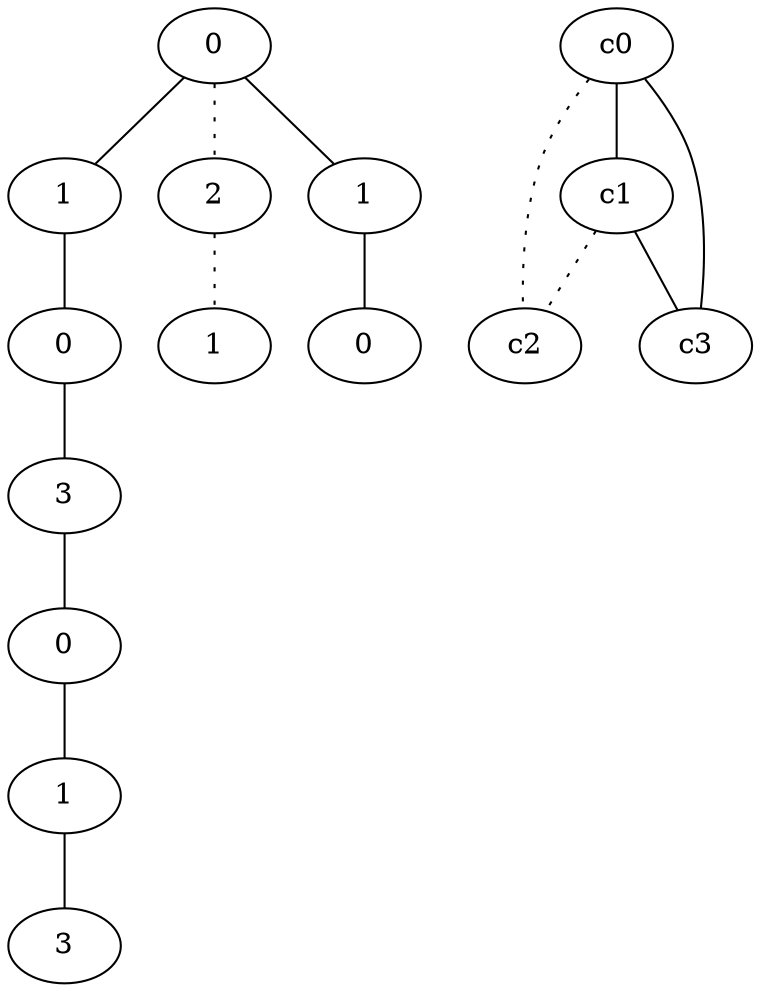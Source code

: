 graph {
a0[label=0];
a1[label=1];
a2[label=0];
a3[label=3];
a4[label=0];
a5[label=1];
a6[label=3];
a7[label=2];
a8[label=1];
a9[label=1];
a10[label=0];
a0 -- a1;
a0 -- a7 [style=dotted];
a0 -- a9;
a1 -- a2;
a2 -- a3;
a3 -- a4;
a4 -- a5;
a5 -- a6;
a7 -- a8 [style=dotted];
a9 -- a10;
c0 -- c1;
c0 -- c2 [style=dotted];
c0 -- c3;
c1 -- c2 [style=dotted];
c1 -- c3;
}
